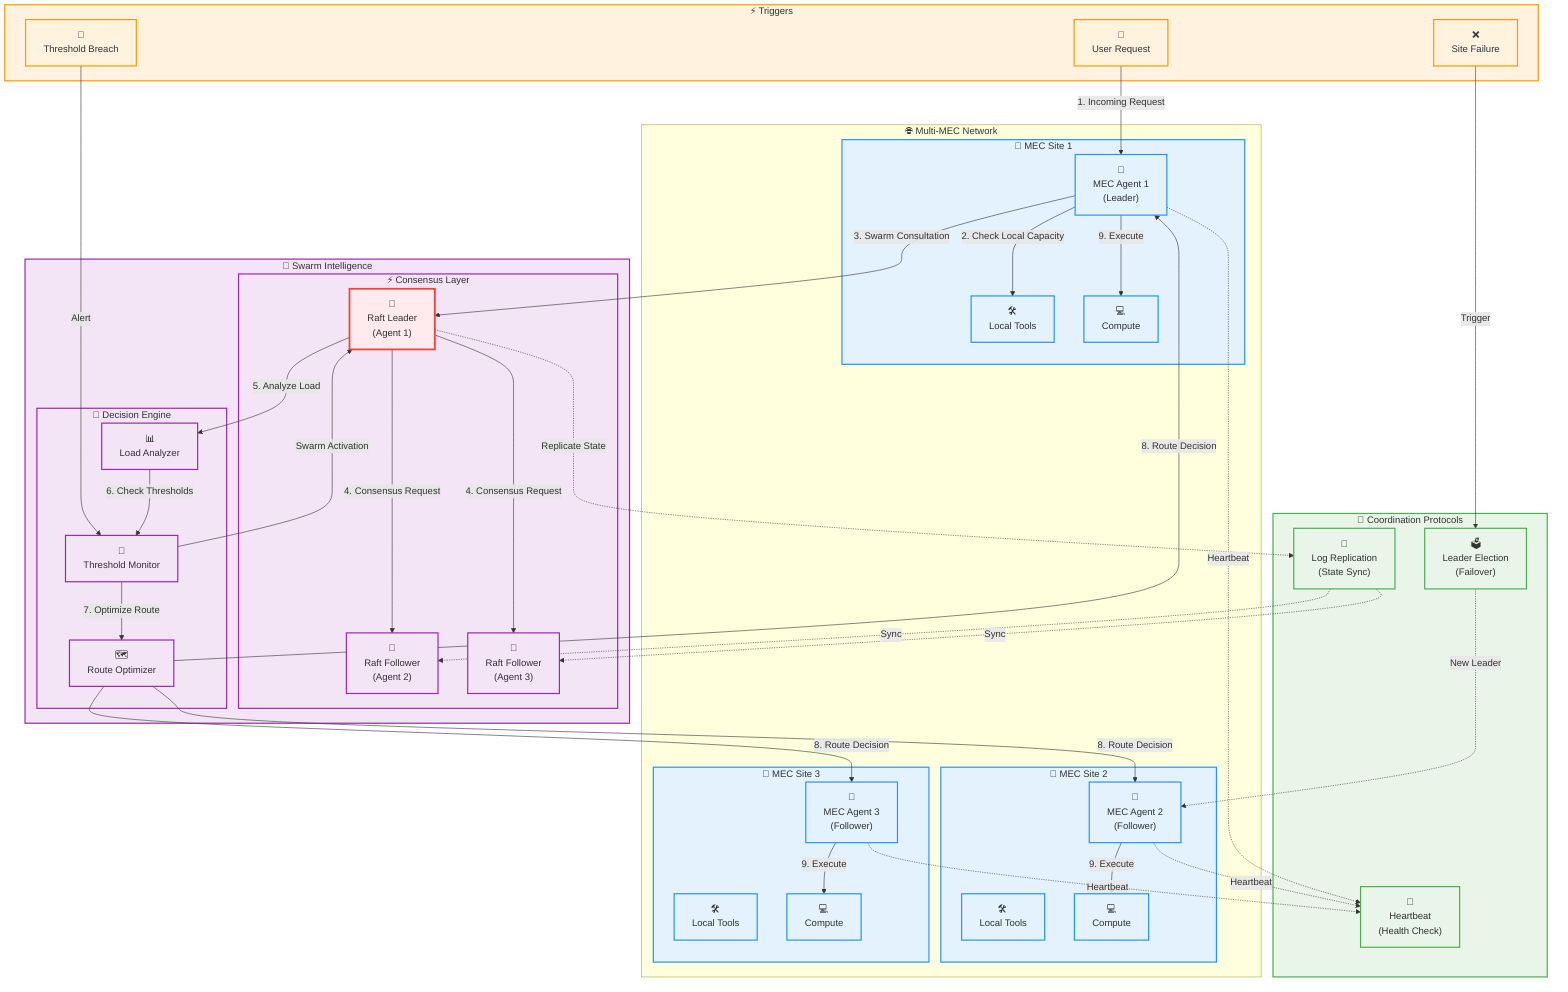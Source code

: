 graph TB
%% Multi-MEC Site Network
subgraph Network["🌐 Multi-MEC Network"]
subgraph MEC1["🏢 MEC Site 1"]
Agent1["🤖<br/>MEC Agent 1<br/>(Leader)"]
Tools1["🛠️<br/>Local Tools"]
Compute1["💻<br/>Compute"]
end

        subgraph MEC2["🏢 MEC Site 2"]
            Agent2["🤖<br/>MEC Agent 2<br/>(Follower)"]
            Tools2["🛠️<br/>Local Tools"]
            Compute2["💻<br/>Compute"]
        end

        subgraph MEC3["🏢 MEC Site 3"]
            Agent3["🤖<br/>MEC Agent 3<br/>(Follower)"]
            Tools3["🛠️<br/>Local Tools"]
            Compute3["💻<br/>Compute"]
        end
    end

    %% Swarm Intelligence Layer
    subgraph SwarmIntel["🧠 Swarm Intelligence"]
        subgraph Consensus["⚡ Consensus Layer"]
            RaftLeader["👑<br/>Raft Leader<br/>(Agent 1)"]
            RaftFollower1["👥<br/>Raft Follower<br/>(Agent 2)"]
            RaftFollower2["👥<br/>Raft Follower<br/>(Agent 3)"]
        end

        subgraph Decision["🎯 Decision Engine"]
            LoadAnalyzer["📊<br/>Load Analyzer"]
            ThresholdMonitor["🚨<br/>Threshold Monitor"]
            RouteOptimizer["🗺️<br/>Route Optimizer"]
        end
    end

    %% Coordination Protocols
    subgraph Protocols["📡 Coordination Protocols"]
        HeartBeat["💓<br/>Heartbeat<br/>(Health Check)"]
        LogReplication["📝<br/>Log Replication<br/>(State Sync)"]
        LeaderElection["🗳️<br/>Leader Election<br/>(Failover)"]
    end

    %% External Triggers
    subgraph Triggers["⚡ Triggers"]
        UserRequest["👤<br/>User Request"]
        ThresholdBreach["🚨<br/>Threshold Breach"]
        SiteFailure["❌<br/>Site Failure"]
    end

    %% Request Flow
    UserRequest -->|"1. Incoming Request"| Agent1
    Agent1 -->|"2. Check Local Capacity"| Tools1

    %% Swarm Decision Flow
    Agent1 -->|"3. Swarm Consultation"| RaftLeader
    RaftLeader -->|"4. Consensus Request"| RaftFollower1
    RaftLeader -->|"4. Consensus Request"| RaftFollower2

    %% Decision Making
    RaftLeader -->|"5. Analyze Load"| LoadAnalyzer
    LoadAnalyzer -->|"6. Check Thresholds"| ThresholdMonitor
    ThresholdMonitor -->|"7. Optimize Route"| RouteOptimizer

    %% Coordination Protocols
    Agent1 -.->|"Heartbeat"| HeartBeat
    Agent2 -.->|"Heartbeat"| HeartBeat
    Agent3 -.->|"Heartbeat"| HeartBeat

    RaftLeader -.->|"Replicate State"| LogReplication
    LogReplication -.->|"Sync"| RaftFollower1
    LogReplication -.->|"Sync"| RaftFollower2

    %% Failure Scenarios
    SiteFailure -->|"Trigger"| LeaderElection
    LeaderElection -.->|"New Leader"| Agent2

    %% Threshold Breach Response
    ThresholdBreach -->|"Alert"| ThresholdMonitor
    ThresholdMonitor -->|"Swarm Activation"| RaftLeader

    %% Final Decision Distribution
    RouteOptimizer -->|"8. Route Decision"| Agent1
    RouteOptimizer -->|"8. Route Decision"| Agent2
    RouteOptimizer -->|"8. Route Decision"| Agent3

    %% Execution
    Agent1 -->|"9. Execute"| Compute1
    Agent2 -->|"9. Execute"| Compute2
    Agent3 -->|"9. Execute"| Compute3

    %% Styling
    classDef mecStyle fill:#e3f2fd,stroke:#2196f3,stroke-width:2px
    classDef swarmStyle fill:#f3e5f5,stroke:#9c27b0,stroke-width:2px
    classDef protocolStyle fill:#e8f5e8,stroke:#4caf50,stroke-width:2px
    classDef triggerStyle fill:#fff3e0,stroke:#ff9800,stroke-width:2px
    classDef leaderStyle fill:#ffebee,stroke:#f44336,stroke-width:3px

    class MEC1,MEC2,MEC3,Agent1,Agent2,Agent3,Tools1,Tools2,Tools3,Compute1,Compute2,Compute3 mecStyle
    class SwarmIntel,Consensus,Decision,LoadAnalyzer,ThresholdMonitor,RouteOptimizer swarmStyle
    class Protocols,HeartBeat,LogReplication,LeaderElection protocolStyle
    class Triggers,UserRequest,ThresholdBreach,SiteFailure triggerStyle
    class RaftLeader leaderStyle
    class RaftFollower1,RaftFollower2 swarmStyle